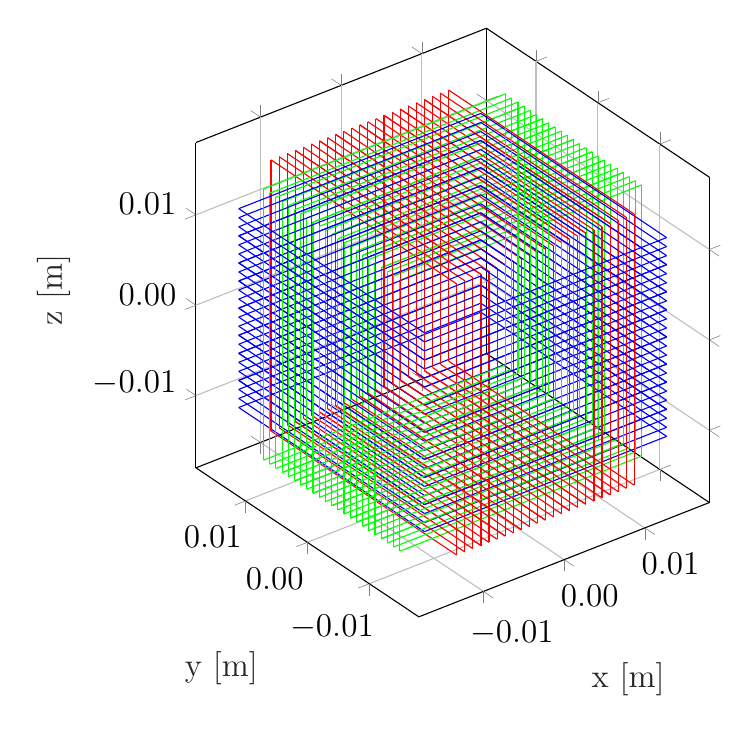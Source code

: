 % This file was created by matlab2tikz.
%
%The latest updates can be retrieved from
%  http://www.mathworks.com/matlabcentral/fileexchange/22022-matlab2tikz-matlab2tikz
%where you can also make suggestions and rate matlab2tikz.
%
\begin{tikzpicture}

\begin{axis}[%
width=3.19in,
height=3.566in,
at={(1.424in,0.481in)},
scaled ticks=false,
/pgf/number format/.cd,fixed,zerofill,precision=2,
plot box ratio=1 1 1,
xmin=-0.018,
xmax=0.018,
tick align=outside,
xlabel style={font=\color{white!15!black}},
xlabel={\large x [m]},
xtick = {-0.01,0,...,0.01},
ymin=-0.018,
ymax=0.018,
ytick = {-0.01,0,0.01},
ylabel style={font=\color{white!15!black}},
ylabel={\large y [m]},
zmin=-0.018,
zmax=0.018,
ztick = {-0.01,0,0.01},
zlabel style={font=\color{white!15!black}},
zlabel={\large z [m]},
tick label style={black, font=\large},
view={-37.5}{30},
axis background/.style={fill=white},
xmajorgrids,
ymajorgrids,
zmajorgrids
]
\addplot3 [color=red, mark=none, mark options={solid, red}]
 table[row sep=crcr] {%
-0.011	0.015	0.015\\
-0.011	-0.015	0.015\\
};
 \addplot3 [color=green, mark=none, mark options={solid, green}]
 table[row sep=crcr] {%
0.015	-0.011	0.015\\
-0.015	-0.011	0.015\\
};
 \addplot3 [color=blue, mark=none, mark options={solid, blue}]
 table[row sep=crcr] {%
0.015	0.015	-0.011\\
0.015	-0.015	-0.011\\
};
 \addplot3 [color=red, mark=none, mark options={solid, red}]
 table[row sep=crcr] {%
-0.011	-0.015	0.015\\
-0.011	-0.015	-0.015\\
};
 \addplot3 [color=green, mark=none, mark options={solid, green}]
 table[row sep=crcr] {%
-0.015	-0.011	0.015\\
-0.015	-0.011	-0.015\\
};
 \addplot3 [color=blue, mark=none, mark options={solid, blue}]
 table[row sep=crcr] {%
0.015	-0.015	-0.011\\
-0.015	-0.015	-0.011\\
};
 \addplot3 [color=red, mark=none, mark options={solid, red}]
 table[row sep=crcr] {%
-0.011	-0.015	-0.015\\
-0.011	0.015	-0.015\\
};
 \addplot3 [color=green, mark=none, mark options={solid, green}]
 table[row sep=crcr] {%
-0.015	-0.011	-0.015\\
0.015	-0.011	-0.015\\
};
 \addplot3 [color=blue, mark=none, mark options={solid, blue}]
 table[row sep=crcr] {%
-0.015	-0.015	-0.011\\
-0.015	0.015	-0.011\\
};
 \addplot3 [color=red, mark=none, mark options={solid, red}]
 table[row sep=crcr] {%
-0.011	0.015	-0.015\\
-0.011	0.015	0.015\\
};
 \addplot3 [color=green, mark=none, mark options={solid, green}]
 table[row sep=crcr] {%
0.015	-0.011	-0.015\\
0.015	-0.011	0.015\\
};
 \addplot3 [color=blue, mark=none, mark options={solid, blue}]
 table[row sep=crcr] {%
-0.015	0.015	-0.011\\
0.015	0.015	-0.011\\
};
 \addplot3 [color=red, mark=none, mark options={solid, red}]
 table[row sep=crcr] {%
-0.01	0.015	0.015\\
-0.01	-0.015	0.015\\
};
 \addplot3 [color=green, mark=none, mark options={solid, green}]
 table[row sep=crcr] {%
0.015	-0.01	0.015\\
-0.015	-0.01	0.015\\
};
 \addplot3 [color=blue, mark=none, mark options={solid, blue}]
 table[row sep=crcr] {%
0.015	0.015	-0.01\\
0.015	-0.015	-0.01\\
};
 \addplot3 [color=red, mark=none, mark options={solid, red}]
 table[row sep=crcr] {%
-0.01	-0.015	0.015\\
-0.01	-0.015	-0.015\\
};
 \addplot3 [color=green, mark=none, mark options={solid, green}]
 table[row sep=crcr] {%
-0.015	-0.01	0.015\\
-0.015	-0.01	-0.015\\
};
 \addplot3 [color=blue, mark=none, mark options={solid, blue}]
 table[row sep=crcr] {%
0.015	-0.015	-0.01\\
-0.015	-0.015	-0.01\\
};
 \addplot3 [color=red, mark=none, mark options={solid, red}]
 table[row sep=crcr] {%
-0.01	-0.015	-0.015\\
-0.01	0.015	-0.015\\
};
 \addplot3 [color=green, mark=none, mark options={solid, green}]
 table[row sep=crcr] {%
-0.015	-0.01	-0.015\\
0.015	-0.01	-0.015\\
};
 \addplot3 [color=blue, mark=none, mark options={solid, blue}]
 table[row sep=crcr] {%
-0.015	-0.015	-0.01\\
-0.015	0.015	-0.01\\
};
 \addplot3 [color=red, mark=none, mark options={solid, red}]
 table[row sep=crcr] {%
-0.01	0.015	-0.015\\
-0.01	0.015	0.015\\
};
 \addplot3 [color=green, mark=none, mark options={solid, green}]
 table[row sep=crcr] {%
0.015	-0.01	-0.015\\
0.015	-0.01	0.015\\
};
 \addplot3 [color=blue, mark=none, mark options={solid, blue}]
 table[row sep=crcr] {%
-0.015	0.015	-0.01\\
0.015	0.015	-0.01\\
};
 \addplot3 [color=red, mark=none, mark options={solid, red}]
 table[row sep=crcr] {%
-0.009	0.015	0.015\\
-0.009	-0.015	0.015\\
};
 \addplot3 [color=green, mark=none, mark options={solid, green}]
 table[row sep=crcr] {%
0.015	-0.009	0.015\\
-0.015	-0.009	0.015\\
};
 \addplot3 [color=blue, mark=none, mark options={solid, blue}]
 table[row sep=crcr] {%
0.015	0.015	-0.009\\
0.015	-0.015	-0.009\\
};
 \addplot3 [color=red, mark=none, mark options={solid, red}]
 table[row sep=crcr] {%
-0.009	-0.015	0.015\\
-0.009	-0.015	-0.015\\
};
 \addplot3 [color=green, mark=none, mark options={solid, green}]
 table[row sep=crcr] {%
-0.015	-0.009	0.015\\
-0.015	-0.009	-0.015\\
};
 \addplot3 [color=blue, mark=none, mark options={solid, blue}]
 table[row sep=crcr] {%
0.015	-0.015	-0.009\\
-0.015	-0.015	-0.009\\
};
 \addplot3 [color=red, mark=none, mark options={solid, red}]
 table[row sep=crcr] {%
-0.009	-0.015	-0.015\\
-0.009	0.015	-0.015\\
};
 \addplot3 [color=green, mark=none, mark options={solid, green}]
 table[row sep=crcr] {%
-0.015	-0.009	-0.015\\
0.015	-0.009	-0.015\\
};
 \addplot3 [color=blue, mark=none, mark options={solid, blue}]
 table[row sep=crcr] {%
-0.015	-0.015	-0.009\\
-0.015	0.015	-0.009\\
};
 \addplot3 [color=red, mark=none, mark options={solid, red}]
 table[row sep=crcr] {%
-0.009	0.015	-0.015\\
-0.009	0.015	0.015\\
};
 \addplot3 [color=green, mark=none, mark options={solid, green}]
 table[row sep=crcr] {%
0.015	-0.009	-0.015\\
0.015	-0.009	0.015\\
};
 \addplot3 [color=blue, mark=none, mark options={solid, blue}]
 table[row sep=crcr] {%
-0.015	0.015	-0.009\\
0.015	0.015	-0.009\\
};
 \addplot3 [color=red, mark=none, mark options={solid, red}]
 table[row sep=crcr] {%
-0.008	0.015	0.015\\
-0.008	-0.015	0.015\\
};
 \addplot3 [color=green, mark=none, mark options={solid, green}]
 table[row sep=crcr] {%
0.015	-0.008	0.015\\
-0.015	-0.008	0.015\\
};
 \addplot3 [color=blue, mark=none, mark options={solid, blue}]
 table[row sep=crcr] {%
0.015	0.015	-0.008\\
0.015	-0.015	-0.008\\
};
 \addplot3 [color=red, mark=none, mark options={solid, red}]
 table[row sep=crcr] {%
-0.008	-0.015	0.015\\
-0.008	-0.015	-0.015\\
};
 \addplot3 [color=green, mark=none, mark options={solid, green}]
 table[row sep=crcr] {%
-0.015	-0.008	0.015\\
-0.015	-0.008	-0.015\\
};
 \addplot3 [color=blue, mark=none, mark options={solid, blue}]
 table[row sep=crcr] {%
0.015	-0.015	-0.008\\
-0.015	-0.015	-0.008\\
};
 \addplot3 [color=red, mark=none, mark options={solid, red}]
 table[row sep=crcr] {%
-0.008	-0.015	-0.015\\
-0.008	0.015	-0.015\\
};
 \addplot3 [color=green, mark=none, mark options={solid, green}]
 table[row sep=crcr] {%
-0.015	-0.008	-0.015\\
0.015	-0.008	-0.015\\
};
 \addplot3 [color=blue, mark=none, mark options={solid, blue}]
 table[row sep=crcr] {%
-0.015	-0.015	-0.008\\
-0.015	0.015	-0.008\\
};
 \addplot3 [color=red, mark=none, mark options={solid, red}]
 table[row sep=crcr] {%
-0.008	0.015	-0.015\\
-0.008	0.015	0.015\\
};
 \addplot3 [color=green, mark=none, mark options={solid, green}]
 table[row sep=crcr] {%
0.015	-0.008	-0.015\\
0.015	-0.008	0.015\\
};
 \addplot3 [color=blue, mark=none, mark options={solid, blue}]
 table[row sep=crcr] {%
-0.015	0.015	-0.008\\
0.015	0.015	-0.008\\
};
 \addplot3 [color=red, mark=none, mark options={solid, red}]
 table[row sep=crcr] {%
-0.008	0.015	0.015\\
-0.008	-0.015	0.015\\
};
 \addplot3 [color=green, mark=none, mark options={solid, green}]
 table[row sep=crcr] {%
0.015	-0.008	0.015\\
-0.015	-0.008	0.015\\
};
 \addplot3 [color=blue, mark=none, mark options={solid, blue}]
 table[row sep=crcr] {%
0.015	0.015	-0.008\\
0.015	-0.015	-0.008\\
};
 \addplot3 [color=red, mark=none, mark options={solid, red}]
 table[row sep=crcr] {%
-0.008	-0.015	0.015\\
-0.008	-0.015	-0.015\\
};
 \addplot3 [color=green, mark=none, mark options={solid, green}]
 table[row sep=crcr] {%
-0.015	-0.008	0.015\\
-0.015	-0.008	-0.015\\
};
 \addplot3 [color=blue, mark=none, mark options={solid, blue}]
 table[row sep=crcr] {%
0.015	-0.015	-0.008\\
-0.015	-0.015	-0.008\\
};
 \addplot3 [color=red, mark=none, mark options={solid, red}]
 table[row sep=crcr] {%
-0.008	-0.015	-0.015\\
-0.008	0.015	-0.015\\
};
 \addplot3 [color=green, mark=none, mark options={solid, green}]
 table[row sep=crcr] {%
-0.015	-0.008	-0.015\\
0.015	-0.008	-0.015\\
};
 \addplot3 [color=blue, mark=none, mark options={solid, blue}]
 table[row sep=crcr] {%
-0.015	-0.015	-0.008\\
-0.015	0.015	-0.008\\
};
 \addplot3 [color=red, mark=none, mark options={solid, red}]
 table[row sep=crcr] {%
-0.008	0.015	-0.015\\
-0.008	0.015	0.015\\
};
 \addplot3 [color=green, mark=none, mark options={solid, green}]
 table[row sep=crcr] {%
0.015	-0.008	-0.015\\
0.015	-0.008	0.015\\
};
 \addplot3 [color=blue, mark=none, mark options={solid, blue}]
 table[row sep=crcr] {%
-0.015	0.015	-0.008\\
0.015	0.015	-0.008\\
};
 \addplot3 [color=red, mark=none, mark options={solid, red}]
 table[row sep=crcr] {%
-0.007	0.015	0.015\\
-0.007	-0.015	0.015\\
};
 \addplot3 [color=green, mark=none, mark options={solid, green}]
 table[row sep=crcr] {%
0.015	-0.007	0.015\\
-0.015	-0.007	0.015\\
};
 \addplot3 [color=blue, mark=none, mark options={solid, blue}]
 table[row sep=crcr] {%
0.015	0.015	-0.007\\
0.015	-0.015	-0.007\\
};
 \addplot3 [color=red, mark=none, mark options={solid, red}]
 table[row sep=crcr] {%
-0.007	-0.015	0.015\\
-0.007	-0.015	-0.015\\
};
 \addplot3 [color=green, mark=none, mark options={solid, green}]
 table[row sep=crcr] {%
-0.015	-0.007	0.015\\
-0.015	-0.007	-0.015\\
};
 \addplot3 [color=blue, mark=none, mark options={solid, blue}]
 table[row sep=crcr] {%
0.015	-0.015	-0.007\\
-0.015	-0.015	-0.007\\
};
 \addplot3 [color=red, mark=none, mark options={solid, red}]
 table[row sep=crcr] {%
-0.007	-0.015	-0.015\\
-0.007	0.015	-0.015\\
};
 \addplot3 [color=green, mark=none, mark options={solid, green}]
 table[row sep=crcr] {%
-0.015	-0.007	-0.015\\
0.015	-0.007	-0.015\\
};
 \addplot3 [color=blue, mark=none, mark options={solid, blue}]
 table[row sep=crcr] {%
-0.015	-0.015	-0.007\\
-0.015	0.015	-0.007\\
};
 \addplot3 [color=red, mark=none, mark options={solid, red}]
 table[row sep=crcr] {%
-0.007	0.015	-0.015\\
-0.007	0.015	0.015\\
};
 \addplot3 [color=green, mark=none, mark options={solid, green}]
 table[row sep=crcr] {%
0.015	-0.007	-0.015\\
0.015	-0.007	0.015\\
};
 \addplot3 [color=blue, mark=none, mark options={solid, blue}]
 table[row sep=crcr] {%
-0.015	0.015	-0.007\\
0.015	0.015	-0.007\\
};
 \addplot3 [color=red, mark=none, mark options={solid, red}]
 table[row sep=crcr] {%
-0.006	0.015	0.015\\
-0.006	-0.015	0.015\\
};
 \addplot3 [color=green, mark=none, mark options={solid, green}]
 table[row sep=crcr] {%
0.015	-0.006	0.015\\
-0.015	-0.006	0.015\\
};
 \addplot3 [color=blue, mark=none, mark options={solid, blue}]
 table[row sep=crcr] {%
0.015	0.015	-0.006\\
0.015	-0.015	-0.006\\
};
 \addplot3 [color=red, mark=none, mark options={solid, red}]
 table[row sep=crcr] {%
-0.006	-0.015	0.015\\
-0.006	-0.015	-0.015\\
};
 \addplot3 [color=green, mark=none, mark options={solid, green}]
 table[row sep=crcr] {%
-0.015	-0.006	0.015\\
-0.015	-0.006	-0.015\\
};
 \addplot3 [color=blue, mark=none, mark options={solid, blue}]
 table[row sep=crcr] {%
0.015	-0.015	-0.006\\
-0.015	-0.015	-0.006\\
};
 \addplot3 [color=red, mark=none, mark options={solid, red}]
 table[row sep=crcr] {%
-0.006	-0.015	-0.015\\
-0.006	0.015	-0.015\\
};
 \addplot3 [color=green, mark=none, mark options={solid, green}]
 table[row sep=crcr] {%
-0.015	-0.006	-0.015\\
0.015	-0.006	-0.015\\
};
 \addplot3 [color=blue, mark=none, mark options={solid, blue}]
 table[row sep=crcr] {%
-0.015	-0.015	-0.006\\
-0.015	0.015	-0.006\\
};
 \addplot3 [color=red, mark=none, mark options={solid, red}]
 table[row sep=crcr] {%
-0.006	0.015	-0.015\\
-0.006	0.015	0.015\\
};
 \addplot3 [color=green, mark=none, mark options={solid, green}]
 table[row sep=crcr] {%
0.015	-0.006	-0.015\\
0.015	-0.006	0.015\\
};
 \addplot3 [color=blue, mark=none, mark options={solid, blue}]
 table[row sep=crcr] {%
-0.015	0.015	-0.006\\
0.015	0.015	-0.006\\
};
 \addplot3 [color=red, mark=none, mark options={solid, red}]
 table[row sep=crcr] {%
-0.005	0.015	0.015\\
-0.005	-0.015	0.015\\
};
 \addplot3 [color=green, mark=none, mark options={solid, green}]
 table[row sep=crcr] {%
0.015	-0.005	0.015\\
-0.015	-0.005	0.015\\
};
 \addplot3 [color=blue, mark=none, mark options={solid, blue}]
 table[row sep=crcr] {%
0.015	0.015	-0.005\\
0.015	-0.015	-0.005\\
};
 \addplot3 [color=red, mark=none, mark options={solid, red}]
 table[row sep=crcr] {%
-0.005	-0.015	0.015\\
-0.005	-0.015	-0.015\\
};
 \addplot3 [color=green, mark=none, mark options={solid, green}]
 table[row sep=crcr] {%
-0.015	-0.005	0.015\\
-0.015	-0.005	-0.015\\
};
 \addplot3 [color=blue, mark=none, mark options={solid, blue}]
 table[row sep=crcr] {%
0.015	-0.015	-0.005\\
-0.015	-0.015	-0.005\\
};
 \addplot3 [color=red, mark=none, mark options={solid, red}]
 table[row sep=crcr] {%
-0.005	-0.015	-0.015\\
-0.005	0.015	-0.015\\
};
 \addplot3 [color=green, mark=none, mark options={solid, green}]
 table[row sep=crcr] {%
-0.015	-0.005	-0.015\\
0.015	-0.005	-0.015\\
};
 \addplot3 [color=blue, mark=none, mark options={solid, blue}]
 table[row sep=crcr] {%
-0.015	-0.015	-0.005\\
-0.015	0.015	-0.005\\
};
 \addplot3 [color=red, mark=none, mark options={solid, red}]
 table[row sep=crcr] {%
-0.005	0.015	-0.015\\
-0.005	0.015	0.015\\
};
 \addplot3 [color=green, mark=none, mark options={solid, green}]
 table[row sep=crcr] {%
0.015	-0.005	-0.015\\
0.015	-0.005	0.015\\
};
 \addplot3 [color=blue, mark=none, mark options={solid, blue}]
 table[row sep=crcr] {%
-0.015	0.015	-0.005\\
0.015	0.015	-0.005\\
};
 \addplot3 [color=red, mark=none, mark options={solid, red}]
 table[row sep=crcr] {%
-0.005	0.015	0.015\\
-0.005	-0.015	0.015\\
};
 \addplot3 [color=green, mark=none, mark options={solid, green}]
 table[row sep=crcr] {%
0.015	-0.005	0.015\\
-0.015	-0.005	0.015\\
};
 \addplot3 [color=blue, mark=none, mark options={solid, blue}]
 table[row sep=crcr] {%
0.015	0.015	-0.005\\
0.015	-0.015	-0.005\\
};
 \addplot3 [color=red, mark=none, mark options={solid, red}]
 table[row sep=crcr] {%
-0.005	-0.015	0.015\\
-0.005	-0.015	-0.015\\
};
 \addplot3 [color=green, mark=none, mark options={solid, green}]
 table[row sep=crcr] {%
-0.015	-0.005	0.015\\
-0.015	-0.005	-0.015\\
};
 \addplot3 [color=blue, mark=none, mark options={solid, blue}]
 table[row sep=crcr] {%
0.015	-0.015	-0.005\\
-0.015	-0.015	-0.005\\
};
 \addplot3 [color=red, mark=none, mark options={solid, red}]
 table[row sep=crcr] {%
-0.005	-0.015	-0.015\\
-0.005	0.015	-0.015\\
};
 \addplot3 [color=green, mark=none, mark options={solid, green}]
 table[row sep=crcr] {%
-0.015	-0.005	-0.015\\
0.015	-0.005	-0.015\\
};
 \addplot3 [color=blue, mark=none, mark options={solid, blue}]
 table[row sep=crcr] {%
-0.015	-0.015	-0.005\\
-0.015	0.015	-0.005\\
};
 \addplot3 [color=red, mark=none, mark options={solid, red}]
 table[row sep=crcr] {%
-0.005	0.015	-0.015\\
-0.005	0.015	0.015\\
};
 \addplot3 [color=green, mark=none, mark options={solid, green}]
 table[row sep=crcr] {%
0.015	-0.005	-0.015\\
0.015	-0.005	0.015\\
};
 \addplot3 [color=blue, mark=none, mark options={solid, blue}]
 table[row sep=crcr] {%
-0.015	0.015	-0.005\\
0.015	0.015	-0.005\\
};
 \addplot3 [color=red, mark=none, mark options={solid, red}]
 table[row sep=crcr] {%
-0.004	0.015	0.015\\
-0.004	-0.015	0.015\\
};
 \addplot3 [color=green, mark=none, mark options={solid, green}]
 table[row sep=crcr] {%
0.015	-0.004	0.015\\
-0.015	-0.004	0.015\\
};
 \addplot3 [color=blue, mark=none, mark options={solid, blue}]
 table[row sep=crcr] {%
0.015	0.015	-0.004\\
0.015	-0.015	-0.004\\
};
 \addplot3 [color=red, mark=none, mark options={solid, red}]
 table[row sep=crcr] {%
-0.004	-0.015	0.015\\
-0.004	-0.015	-0.015\\
};
 \addplot3 [color=green, mark=none, mark options={solid, green}]
 table[row sep=crcr] {%
-0.015	-0.004	0.015\\
-0.015	-0.004	-0.015\\
};
 \addplot3 [color=blue, mark=none, mark options={solid, blue}]
 table[row sep=crcr] {%
0.015	-0.015	-0.004\\
-0.015	-0.015	-0.004\\
};
 \addplot3 [color=red, mark=none, mark options={solid, red}]
 table[row sep=crcr] {%
-0.004	-0.015	-0.015\\
-0.004	0.015	-0.015\\
};
 \addplot3 [color=green, mark=none, mark options={solid, green}]
 table[row sep=crcr] {%
-0.015	-0.004	-0.015\\
0.015	-0.004	-0.015\\
};
 \addplot3 [color=blue, mark=none, mark options={solid, blue}]
 table[row sep=crcr] {%
-0.015	-0.015	-0.004\\
-0.015	0.015	-0.004\\
};
 \addplot3 [color=red, mark=none, mark options={solid, red}]
 table[row sep=crcr] {%
-0.004	0.015	-0.015\\
-0.004	0.015	0.015\\
};
 \addplot3 [color=green, mark=none, mark options={solid, green}]
 table[row sep=crcr] {%
0.015	-0.004	-0.015\\
0.015	-0.004	0.015\\
};
 \addplot3 [color=blue, mark=none, mark options={solid, blue}]
 table[row sep=crcr] {%
-0.015	0.015	-0.004\\
0.015	0.015	-0.004\\
};
 \addplot3 [color=red, mark=none, mark options={solid, red}]
 table[row sep=crcr] {%
-0.003	0.015	0.015\\
-0.003	-0.015	0.015\\
};
 \addplot3 [color=green, mark=none, mark options={solid, green}]
 table[row sep=crcr] {%
0.015	-0.003	0.015\\
-0.015	-0.003	0.015\\
};
 \addplot3 [color=blue, mark=none, mark options={solid, blue}]
 table[row sep=crcr] {%
0.015	0.015	-0.003\\
0.015	-0.015	-0.003\\
};
 \addplot3 [color=red, mark=none, mark options={solid, red}]
 table[row sep=crcr] {%
-0.003	-0.015	0.015\\
-0.003	-0.015	-0.015\\
};
 \addplot3 [color=green, mark=none, mark options={solid, green}]
 table[row sep=crcr] {%
-0.015	-0.003	0.015\\
-0.015	-0.003	-0.015\\
};
 \addplot3 [color=blue, mark=none, mark options={solid, blue}]
 table[row sep=crcr] {%
0.015	-0.015	-0.003\\
-0.015	-0.015	-0.003\\
};
 \addplot3 [color=red, mark=none, mark options={solid, red}]
 table[row sep=crcr] {%
-0.003	-0.015	-0.015\\
-0.003	0.015	-0.015\\
};
 \addplot3 [color=green, mark=none, mark options={solid, green}]
 table[row sep=crcr] {%
-0.015	-0.003	-0.015\\
0.015	-0.003	-0.015\\
};
 \addplot3 [color=blue, mark=none, mark options={solid, blue}]
 table[row sep=crcr] {%
-0.015	-0.015	-0.003\\
-0.015	0.015	-0.003\\
};
 \addplot3 [color=red, mark=none, mark options={solid, red}]
 table[row sep=crcr] {%
-0.003	0.015	-0.015\\
-0.003	0.015	0.015\\
};
 \addplot3 [color=green, mark=none, mark options={solid, green}]
 table[row sep=crcr] {%
0.015	-0.003	-0.015\\
0.015	-0.003	0.015\\
};
 \addplot3 [color=blue, mark=none, mark options={solid, blue}]
 table[row sep=crcr] {%
-0.015	0.015	-0.003\\
0.015	0.015	-0.003\\
};
 \addplot3 [color=red, mark=none, mark options={solid, red}]
 table[row sep=crcr] {%
-0.003	0.015	0.015\\
-0.003	-0.015	0.015\\
};
 \addplot3 [color=green, mark=none, mark options={solid, green}]
 table[row sep=crcr] {%
0.015	-0.003	0.015\\
-0.015	-0.003	0.015\\
};
 \addplot3 [color=blue, mark=none, mark options={solid, blue}]
 table[row sep=crcr] {%
0.015	0.015	-0.003\\
0.015	-0.015	-0.003\\
};
 \addplot3 [color=red, mark=none, mark options={solid, red}]
 table[row sep=crcr] {%
-0.003	-0.015	0.015\\
-0.003	-0.015	-0.015\\
};
 \addplot3 [color=green, mark=none, mark options={solid, green}]
 table[row sep=crcr] {%
-0.015	-0.003	0.015\\
-0.015	-0.003	-0.015\\
};
 \addplot3 [color=blue, mark=none, mark options={solid, blue}]
 table[row sep=crcr] {%
0.015	-0.015	-0.003\\
-0.015	-0.015	-0.003\\
};
 \addplot3 [color=red, mark=none, mark options={solid, red}]
 table[row sep=crcr] {%
-0.003	-0.015	-0.015\\
-0.003	0.015	-0.015\\
};
 \addplot3 [color=green, mark=none, mark options={solid, green}]
 table[row sep=crcr] {%
-0.015	-0.003	-0.015\\
0.015	-0.003	-0.015\\
};
 \addplot3 [color=blue, mark=none, mark options={solid, blue}]
 table[row sep=crcr] {%
-0.015	-0.015	-0.003\\
-0.015	0.015	-0.003\\
};
 \addplot3 [color=red, mark=none, mark options={solid, red}]
 table[row sep=crcr] {%
-0.003	0.015	-0.015\\
-0.003	0.015	0.015\\
};
 \addplot3 [color=green, mark=none, mark options={solid, green}]
 table[row sep=crcr] {%
0.015	-0.003	-0.015\\
0.015	-0.003	0.015\\
};
 \addplot3 [color=blue, mark=none, mark options={solid, blue}]
 table[row sep=crcr] {%
-0.015	0.015	-0.003\\
0.015	0.015	-0.003\\
};
 \addplot3 [color=red, mark=none, mark options={solid, red}]
 table[row sep=crcr] {%
-0.002	0.015	0.015\\
-0.002	-0.015	0.015\\
};
 \addplot3 [color=green, mark=none, mark options={solid, green}]
 table[row sep=crcr] {%
0.015	-0.002	0.015\\
-0.015	-0.002	0.015\\
};
 \addplot3 [color=blue, mark=none, mark options={solid, blue}]
 table[row sep=crcr] {%
0.015	0.015	-0.002\\
0.015	-0.015	-0.002\\
};
 \addplot3 [color=red, mark=none, mark options={solid, red}]
 table[row sep=crcr] {%
-0.002	-0.015	0.015\\
-0.002	-0.015	-0.015\\
};
 \addplot3 [color=green, mark=none, mark options={solid, green}]
 table[row sep=crcr] {%
-0.015	-0.002	0.015\\
-0.015	-0.002	-0.015\\
};
 \addplot3 [color=blue, mark=none, mark options={solid, blue}]
 table[row sep=crcr] {%
0.015	-0.015	-0.002\\
-0.015	-0.015	-0.002\\
};
 \addplot3 [color=red, mark=none, mark options={solid, red}]
 table[row sep=crcr] {%
-0.002	-0.015	-0.015\\
-0.002	0.015	-0.015\\
};
 \addplot3 [color=green, mark=none, mark options={solid, green}]
 table[row sep=crcr] {%
-0.015	-0.002	-0.015\\
0.015	-0.002	-0.015\\
};
 \addplot3 [color=blue, mark=none, mark options={solid, blue}]
 table[row sep=crcr] {%
-0.015	-0.015	-0.002\\
-0.015	0.015	-0.002\\
};
 \addplot3 [color=red, mark=none, mark options={solid, red}]
 table[row sep=crcr] {%
-0.002	0.015	-0.015\\
-0.002	0.015	0.015\\
};
 \addplot3 [color=green, mark=none, mark options={solid, green}]
 table[row sep=crcr] {%
0.015	-0.002	-0.015\\
0.015	-0.002	0.015\\
};
 \addplot3 [color=blue, mark=none, mark options={solid, blue}]
 table[row sep=crcr] {%
-0.015	0.015	-0.002\\
0.015	0.015	-0.002\\
};
 \addplot3 [color=red, mark=none, mark options={solid, red}]
 table[row sep=crcr] {%
-0.001	0.015	0.015\\
-0.001	-0.015	0.015\\
};
 \addplot3 [color=green, mark=none, mark options={solid, green}]
 table[row sep=crcr] {%
0.015	-0.001	0.015\\
-0.015	-0.001	0.015\\
};
 \addplot3 [color=blue, mark=none, mark options={solid, blue}]
 table[row sep=crcr] {%
0.015	0.015	-0.001\\
0.015	-0.015	-0.001\\
};
 \addplot3 [color=red, mark=none, mark options={solid, red}]
 table[row sep=crcr] {%
-0.001	-0.015	0.015\\
-0.001	-0.015	-0.015\\
};
 \addplot3 [color=green, mark=none, mark options={solid, green}]
 table[row sep=crcr] {%
-0.015	-0.001	0.015\\
-0.015	-0.001	-0.015\\
};
 \addplot3 [color=blue, mark=none, mark options={solid, blue}]
 table[row sep=crcr] {%
0.015	-0.015	-0.001\\
-0.015	-0.015	-0.001\\
};
 \addplot3 [color=red, mark=none, mark options={solid, red}]
 table[row sep=crcr] {%
-0.001	-0.015	-0.015\\
-0.001	0.015	-0.015\\
};
 \addplot3 [color=green, mark=none, mark options={solid, green}]
 table[row sep=crcr] {%
-0.015	-0.001	-0.015\\
0.015	-0.001	-0.015\\
};
 \addplot3 [color=blue, mark=none, mark options={solid, blue}]
 table[row sep=crcr] {%
-0.015	-0.015	-0.001\\
-0.015	0.015	-0.001\\
};
 \addplot3 [color=red, mark=none, mark options={solid, red}]
 table[row sep=crcr] {%
-0.001	0.015	-0.015\\
-0.001	0.015	0.015\\
};
 \addplot3 [color=green, mark=none, mark options={solid, green}]
 table[row sep=crcr] {%
0.015	-0.001	-0.015\\
0.015	-0.001	0.015\\
};
 \addplot3 [color=blue, mark=none, mark options={solid, blue}]
 table[row sep=crcr] {%
-0.015	0.015	-0.001\\
0.015	0.015	-0.001\\
};
 \addplot3 [color=red, mark=none, mark options={solid, red}]
 table[row sep=crcr] {%
-0.0	0.015	0.015\\
-0.0	-0.015	0.015\\
};
 \addplot3 [color=green, mark=none, mark options={solid, green}]
 table[row sep=crcr] {%
0.015	-0.0	0.015\\
-0.015	-0.0	0.015\\
};
 \addplot3 [color=blue, mark=none, mark options={solid, blue}]
 table[row sep=crcr] {%
0.015	0.015	-0.0\\
0.015	-0.015	-0.0\\
};
 \addplot3 [color=red, mark=none, mark options={solid, red}]
 table[row sep=crcr] {%
-0.0	-0.015	0.015\\
-0.0	-0.015	-0.015\\
};
 \addplot3 [color=green, mark=none, mark options={solid, green}]
 table[row sep=crcr] {%
-0.015	-0.0	0.015\\
-0.015	-0.0	-0.015\\
};
 \addplot3 [color=blue, mark=none, mark options={solid, blue}]
 table[row sep=crcr] {%
0.015	-0.015	-0.0\\
-0.015	-0.015	-0.0\\
};
 \addplot3 [color=red, mark=none, mark options={solid, red}]
 table[row sep=crcr] {%
-0.0	-0.015	-0.015\\
-0.0	0.015	-0.015\\
};
 \addplot3 [color=green, mark=none, mark options={solid, green}]
 table[row sep=crcr] {%
-0.015	-0.0	-0.015\\
0.015	-0.0	-0.015\\
};
 \addplot3 [color=blue, mark=none, mark options={solid, blue}]
 table[row sep=crcr] {%
-0.015	-0.015	-0.0\\
-0.015	0.015	-0.0\\
};
 \addplot3 [color=red, mark=none, mark options={solid, red}]
 table[row sep=crcr] {%
-0.0	0.015	-0.015\\
-0.0	0.015	0.015\\
};
 \addplot3 [color=green, mark=none, mark options={solid, green}]
 table[row sep=crcr] {%
0.015	-0.0	-0.015\\
0.015	-0.0	0.015\\
};
 \addplot3 [color=blue, mark=none, mark options={solid, blue}]
 table[row sep=crcr] {%
-0.015	0.015	-0.0\\
0.015	0.015	-0.0\\
};
 \addplot3 [color=red, mark=none, mark options={solid, red}]
 table[row sep=crcr] {%
0.0	0.015	0.015\\
0.0	-0.015	0.015\\
};
 \addplot3 [color=green, mark=none, mark options={solid, green}]
 table[row sep=crcr] {%
0.015	0.0	0.015\\
-0.015	0.0	0.015\\
};
 \addplot3 [color=blue, mark=none, mark options={solid, blue}]
 table[row sep=crcr] {%
0.015	0.015	0.0\\
0.015	-0.015	0.0\\
};
 \addplot3 [color=red, mark=none, mark options={solid, red}]
 table[row sep=crcr] {%
0.0	-0.015	0.015\\
0.0	-0.015	-0.015\\
};
 \addplot3 [color=green, mark=none, mark options={solid, green}]
 table[row sep=crcr] {%
-0.015	0.0	0.015\\
-0.015	0.0	-0.015\\
};
 \addplot3 [color=blue, mark=none, mark options={solid, blue}]
 table[row sep=crcr] {%
0.015	-0.015	0.0\\
-0.015	-0.015	0.0\\
};
 \addplot3 [color=red, mark=none, mark options={solid, red}]
 table[row sep=crcr] {%
0.0	-0.015	-0.015\\
0.0	0.015	-0.015\\
};
 \addplot3 [color=green, mark=none, mark options={solid, green}]
 table[row sep=crcr] {%
-0.015	0.0	-0.015\\
0.015	0.0	-0.015\\
};
 \addplot3 [color=blue, mark=none, mark options={solid, blue}]
 table[row sep=crcr] {%
-0.015	-0.015	0.0\\
-0.015	0.015	0.0\\
};
 \addplot3 [color=red, mark=none, mark options={solid, red}]
 table[row sep=crcr] {%
0.0	0.015	-0.015\\
0.0	0.015	0.015\\
};
 \addplot3 [color=green, mark=none, mark options={solid, green}]
 table[row sep=crcr] {%
0.015	0.0	-0.015\\
0.015	0.0	0.015\\
};
 \addplot3 [color=blue, mark=none, mark options={solid, blue}]
 table[row sep=crcr] {%
-0.015	0.015	0.0\\
0.015	0.015	0.0\\
};
 \addplot3 [color=red, mark=none, mark options={solid, red}]
 table[row sep=crcr] {%
0.001	0.015	0.015\\
0.001	-0.015	0.015\\
};
 \addplot3 [color=green, mark=none, mark options={solid, green}]
 table[row sep=crcr] {%
0.015	0.001	0.015\\
-0.015	0.001	0.015\\
};
 \addplot3 [color=blue, mark=none, mark options={solid, blue}]
 table[row sep=crcr] {%
0.015	0.015	0.001\\
0.015	-0.015	0.001\\
};
 \addplot3 [color=red, mark=none, mark options={solid, red}]
 table[row sep=crcr] {%
0.001	-0.015	0.015\\
0.001	-0.015	-0.015\\
};
 \addplot3 [color=green, mark=none, mark options={solid, green}]
 table[row sep=crcr] {%
-0.015	0.001	0.015\\
-0.015	0.001	-0.015\\
};
 \addplot3 [color=blue, mark=none, mark options={solid, blue}]
 table[row sep=crcr] {%
0.015	-0.015	0.001\\
-0.015	-0.015	0.001\\
};
 \addplot3 [color=red, mark=none, mark options={solid, red}]
 table[row sep=crcr] {%
0.001	-0.015	-0.015\\
0.001	0.015	-0.015\\
};
 \addplot3 [color=green, mark=none, mark options={solid, green}]
 table[row sep=crcr] {%
-0.015	0.001	-0.015\\
0.015	0.001	-0.015\\
};
 \addplot3 [color=blue, mark=none, mark options={solid, blue}]
 table[row sep=crcr] {%
-0.015	-0.015	0.001\\
-0.015	0.015	0.001\\
};
 \addplot3 [color=red, mark=none, mark options={solid, red}]
 table[row sep=crcr] {%
0.001	0.015	-0.015\\
0.001	0.015	0.015\\
};
 \addplot3 [color=green, mark=none, mark options={solid, green}]
 table[row sep=crcr] {%
0.015	0.001	-0.015\\
0.015	0.001	0.015\\
};
 \addplot3 [color=blue, mark=none, mark options={solid, blue}]
 table[row sep=crcr] {%
-0.015	0.015	0.001\\
0.015	0.015	0.001\\
};
 \addplot3 [color=red, mark=none, mark options={solid, red}]
 table[row sep=crcr] {%
0.002	0.015	0.015\\
0.002	-0.015	0.015\\
};
 \addplot3 [color=green, mark=none, mark options={solid, green}]
 table[row sep=crcr] {%
0.015	0.002	0.015\\
-0.015	0.002	0.015\\
};
 \addplot3 [color=blue, mark=none, mark options={solid, blue}]
 table[row sep=crcr] {%
0.015	0.015	0.002\\
0.015	-0.015	0.002\\
};
 \addplot3 [color=red, mark=none, mark options={solid, red}]
 table[row sep=crcr] {%
0.002	-0.015	0.015\\
0.002	-0.015	-0.015\\
};
 \addplot3 [color=green, mark=none, mark options={solid, green}]
 table[row sep=crcr] {%
-0.015	0.002	0.015\\
-0.015	0.002	-0.015\\
};
 \addplot3 [color=blue, mark=none, mark options={solid, blue}]
 table[row sep=crcr] {%
0.015	-0.015	0.002\\
-0.015	-0.015	0.002\\
};
 \addplot3 [color=red, mark=none, mark options={solid, red}]
 table[row sep=crcr] {%
0.002	-0.015	-0.015\\
0.002	0.015	-0.015\\
};
 \addplot3 [color=green, mark=none, mark options={solid, green}]
 table[row sep=crcr] {%
-0.015	0.002	-0.015\\
0.015	0.002	-0.015\\
};
 \addplot3 [color=blue, mark=none, mark options={solid, blue}]
 table[row sep=crcr] {%
-0.015	-0.015	0.002\\
-0.015	0.015	0.002\\
};
 \addplot3 [color=red, mark=none, mark options={solid, red}]
 table[row sep=crcr] {%
0.002	0.015	-0.015\\
0.002	0.015	0.015\\
};
 \addplot3 [color=green, mark=none, mark options={solid, green}]
 table[row sep=crcr] {%
0.015	0.002	-0.015\\
0.015	0.002	0.015\\
};
 \addplot3 [color=blue, mark=none, mark options={solid, blue}]
 table[row sep=crcr] {%
-0.015	0.015	0.002\\
0.015	0.015	0.002\\
};
 \addplot3 [color=red, mark=none, mark options={solid, red}]
 table[row sep=crcr] {%
0.003	0.015	0.015\\
0.003	-0.015	0.015\\
};
 \addplot3 [color=green, mark=none, mark options={solid, green}]
 table[row sep=crcr] {%
0.015	0.003	0.015\\
-0.015	0.003	0.015\\
};
 \addplot3 [color=blue, mark=none, mark options={solid, blue}]
 table[row sep=crcr] {%
0.015	0.015	0.003\\
0.015	-0.015	0.003\\
};
 \addplot3 [color=red, mark=none, mark options={solid, red}]
 table[row sep=crcr] {%
0.003	-0.015	0.015\\
0.003	-0.015	-0.015\\
};
 \addplot3 [color=green, mark=none, mark options={solid, green}]
 table[row sep=crcr] {%
-0.015	0.003	0.015\\
-0.015	0.003	-0.015\\
};
 \addplot3 [color=blue, mark=none, mark options={solid, blue}]
 table[row sep=crcr] {%
0.015	-0.015	0.003\\
-0.015	-0.015	0.003\\
};
 \addplot3 [color=red, mark=none, mark options={solid, red}]
 table[row sep=crcr] {%
0.003	-0.015	-0.015\\
0.003	0.015	-0.015\\
};
 \addplot3 [color=green, mark=none, mark options={solid, green}]
 table[row sep=crcr] {%
-0.015	0.003	-0.015\\
0.015	0.003	-0.015\\
};
 \addplot3 [color=blue, mark=none, mark options={solid, blue}]
 table[row sep=crcr] {%
-0.015	-0.015	0.003\\
-0.015	0.015	0.003\\
};
 \addplot3 [color=red, mark=none, mark options={solid, red}]
 table[row sep=crcr] {%
0.003	0.015	-0.015\\
0.003	0.015	0.015\\
};
 \addplot3 [color=green, mark=none, mark options={solid, green}]
 table[row sep=crcr] {%
0.015	0.003	-0.015\\
0.015	0.003	0.015\\
};
 \addplot3 [color=blue, mark=none, mark options={solid, blue}]
 table[row sep=crcr] {%
-0.015	0.015	0.003\\
0.015	0.015	0.003\\
};
 \addplot3 [color=red, mark=none, mark options={solid, red}]
 table[row sep=crcr] {%
0.003	0.015	0.015\\
0.003	-0.015	0.015\\
};
 \addplot3 [color=green, mark=none, mark options={solid, green}]
 table[row sep=crcr] {%
0.015	0.003	0.015\\
-0.015	0.003	0.015\\
};
 \addplot3 [color=blue, mark=none, mark options={solid, blue}]
 table[row sep=crcr] {%
0.015	0.015	0.003\\
0.015	-0.015	0.003\\
};
 \addplot3 [color=red, mark=none, mark options={solid, red}]
 table[row sep=crcr] {%
0.003	-0.015	0.015\\
0.003	-0.015	-0.015\\
};
 \addplot3 [color=green, mark=none, mark options={solid, green}]
 table[row sep=crcr] {%
-0.015	0.003	0.015\\
-0.015	0.003	-0.015\\
};
 \addplot3 [color=blue, mark=none, mark options={solid, blue}]
 table[row sep=crcr] {%
0.015	-0.015	0.003\\
-0.015	-0.015	0.003\\
};
 \addplot3 [color=red, mark=none, mark options={solid, red}]
 table[row sep=crcr] {%
0.003	-0.015	-0.015\\
0.003	0.015	-0.015\\
};
 \addplot3 [color=green, mark=none, mark options={solid, green}]
 table[row sep=crcr] {%
-0.015	0.003	-0.015\\
0.015	0.003	-0.015\\
};
 \addplot3 [color=blue, mark=none, mark options={solid, blue}]
 table[row sep=crcr] {%
-0.015	-0.015	0.003\\
-0.015	0.015	0.003\\
};
 \addplot3 [color=red, mark=none, mark options={solid, red}]
 table[row sep=crcr] {%
0.003	0.015	-0.015\\
0.003	0.015	0.015\\
};
 \addplot3 [color=green, mark=none, mark options={solid, green}]
 table[row sep=crcr] {%
0.015	0.003	-0.015\\
0.015	0.003	0.015\\
};
 \addplot3 [color=blue, mark=none, mark options={solid, blue}]
 table[row sep=crcr] {%
-0.015	0.015	0.003\\
0.015	0.015	0.003\\
};
 \addplot3 [color=red, mark=none, mark options={solid, red}]
 table[row sep=crcr] {%
0.004	0.015	0.015\\
0.004	-0.015	0.015\\
};
 \addplot3 [color=green, mark=none, mark options={solid, green}]
 table[row sep=crcr] {%
0.015	0.004	0.015\\
-0.015	0.004	0.015\\
};
 \addplot3 [color=blue, mark=none, mark options={solid, blue}]
 table[row sep=crcr] {%
0.015	0.015	0.004\\
0.015	-0.015	0.004\\
};
 \addplot3 [color=red, mark=none, mark options={solid, red}]
 table[row sep=crcr] {%
0.004	-0.015	0.015\\
0.004	-0.015	-0.015\\
};
 \addplot3 [color=green, mark=none, mark options={solid, green}]
 table[row sep=crcr] {%
-0.015	0.004	0.015\\
-0.015	0.004	-0.015\\
};
 \addplot3 [color=blue, mark=none, mark options={solid, blue}]
 table[row sep=crcr] {%
0.015	-0.015	0.004\\
-0.015	-0.015	0.004\\
};
 \addplot3 [color=red, mark=none, mark options={solid, red}]
 table[row sep=crcr] {%
0.004	-0.015	-0.015\\
0.004	0.015	-0.015\\
};
 \addplot3 [color=green, mark=none, mark options={solid, green}]
 table[row sep=crcr] {%
-0.015	0.004	-0.015\\
0.015	0.004	-0.015\\
};
 \addplot3 [color=blue, mark=none, mark options={solid, blue}]
 table[row sep=crcr] {%
-0.015	-0.015	0.004\\
-0.015	0.015	0.004\\
};
 \addplot3 [color=red, mark=none, mark options={solid, red}]
 table[row sep=crcr] {%
0.004	0.015	-0.015\\
0.004	0.015	0.015\\
};
 \addplot3 [color=green, mark=none, mark options={solid, green}]
 table[row sep=crcr] {%
0.015	0.004	-0.015\\
0.015	0.004	0.015\\
};
 \addplot3 [color=blue, mark=none, mark options={solid, blue}]
 table[row sep=crcr] {%
-0.015	0.015	0.004\\
0.015	0.015	0.004\\
};
 \addplot3 [color=red, mark=none, mark options={solid, red}]
 table[row sep=crcr] {%
0.005	0.015	0.015\\
0.005	-0.015	0.015\\
};
 \addplot3 [color=green, mark=none, mark options={solid, green}]
 table[row sep=crcr] {%
0.015	0.005	0.015\\
-0.015	0.005	0.015\\
};
 \addplot3 [color=blue, mark=none, mark options={solid, blue}]
 table[row sep=crcr] {%
0.015	0.015	0.005\\
0.015	-0.015	0.005\\
};
 \addplot3 [color=red, mark=none, mark options={solid, red}]
 table[row sep=crcr] {%
0.005	-0.015	0.015\\
0.005	-0.015	-0.015\\
};
 \addplot3 [color=green, mark=none, mark options={solid, green}]
 table[row sep=crcr] {%
-0.015	0.005	0.015\\
-0.015	0.005	-0.015\\
};
 \addplot3 [color=blue, mark=none, mark options={solid, blue}]
 table[row sep=crcr] {%
0.015	-0.015	0.005\\
-0.015	-0.015	0.005\\
};
 \addplot3 [color=red, mark=none, mark options={solid, red}]
 table[row sep=crcr] {%
0.005	-0.015	-0.015\\
0.005	0.015	-0.015\\
};
 \addplot3 [color=green, mark=none, mark options={solid, green}]
 table[row sep=crcr] {%
-0.015	0.005	-0.015\\
0.015	0.005	-0.015\\
};
 \addplot3 [color=blue, mark=none, mark options={solid, blue}]
 table[row sep=crcr] {%
-0.015	-0.015	0.005\\
-0.015	0.015	0.005\\
};
 \addplot3 [color=red, mark=none, mark options={solid, red}]
 table[row sep=crcr] {%
0.005	0.015	-0.015\\
0.005	0.015	0.015\\
};
 \addplot3 [color=green, mark=none, mark options={solid, green}]
 table[row sep=crcr] {%
0.015	0.005	-0.015\\
0.015	0.005	0.015\\
};
 \addplot3 [color=blue, mark=none, mark options={solid, blue}]
 table[row sep=crcr] {%
-0.015	0.015	0.005\\
0.015	0.015	0.005\\
};
 \addplot3 [color=red, mark=none, mark options={solid, red}]
 table[row sep=crcr] {%
0.005	0.015	0.015\\
0.005	-0.015	0.015\\
};
 \addplot3 [color=green, mark=none, mark options={solid, green}]
 table[row sep=crcr] {%
0.015	0.005	0.015\\
-0.015	0.005	0.015\\
};
 \addplot3 [color=blue, mark=none, mark options={solid, blue}]
 table[row sep=crcr] {%
0.015	0.015	0.005\\
0.015	-0.015	0.005\\
};
 \addplot3 [color=red, mark=none, mark options={solid, red}]
 table[row sep=crcr] {%
0.005	-0.015	0.015\\
0.005	-0.015	-0.015\\
};
 \addplot3 [color=green, mark=none, mark options={solid, green}]
 table[row sep=crcr] {%
-0.015	0.005	0.015\\
-0.015	0.005	-0.015\\
};
 \addplot3 [color=blue, mark=none, mark options={solid, blue}]
 table[row sep=crcr] {%
0.015	-0.015	0.005\\
-0.015	-0.015	0.005\\
};
 \addplot3 [color=red, mark=none, mark options={solid, red}]
 table[row sep=crcr] {%
0.005	-0.015	-0.015\\
0.005	0.015	-0.015\\
};
 \addplot3 [color=green, mark=none, mark options={solid, green}]
 table[row sep=crcr] {%
-0.015	0.005	-0.015\\
0.015	0.005	-0.015\\
};
 \addplot3 [color=blue, mark=none, mark options={solid, blue}]
 table[row sep=crcr] {%
-0.015	-0.015	0.005\\
-0.015	0.015	0.005\\
};
 \addplot3 [color=red, mark=none, mark options={solid, red}]
 table[row sep=crcr] {%
0.005	0.015	-0.015\\
0.005	0.015	0.015\\
};
 \addplot3 [color=green, mark=none, mark options={solid, green}]
 table[row sep=crcr] {%
0.015	0.005	-0.015\\
0.015	0.005	0.015\\
};
 \addplot3 [color=blue, mark=none, mark options={solid, blue}]
 table[row sep=crcr] {%
-0.015	0.015	0.005\\
0.015	0.015	0.005\\
};
 \addplot3 [color=red, mark=none, mark options={solid, red}]
 table[row sep=crcr] {%
0.006	0.015	0.015\\
0.006	-0.015	0.015\\
};
 \addplot3 [color=green, mark=none, mark options={solid, green}]
 table[row sep=crcr] {%
0.015	0.006	0.015\\
-0.015	0.006	0.015\\
};
 \addplot3 [color=blue, mark=none, mark options={solid, blue}]
 table[row sep=crcr] {%
0.015	0.015	0.006\\
0.015	-0.015	0.006\\
};
 \addplot3 [color=red, mark=none, mark options={solid, red}]
 table[row sep=crcr] {%
0.006	-0.015	0.015\\
0.006	-0.015	-0.015\\
};
 \addplot3 [color=green, mark=none, mark options={solid, green}]
 table[row sep=crcr] {%
-0.015	0.006	0.015\\
-0.015	0.006	-0.015\\
};
 \addplot3 [color=blue, mark=none, mark options={solid, blue}]
 table[row sep=crcr] {%
0.015	-0.015	0.006\\
-0.015	-0.015	0.006\\
};
 \addplot3 [color=red, mark=none, mark options={solid, red}]
 table[row sep=crcr] {%
0.006	-0.015	-0.015\\
0.006	0.015	-0.015\\
};
 \addplot3 [color=green, mark=none, mark options={solid, green}]
 table[row sep=crcr] {%
-0.015	0.006	-0.015\\
0.015	0.006	-0.015\\
};
 \addplot3 [color=blue, mark=none, mark options={solid, blue}]
 table[row sep=crcr] {%
-0.015	-0.015	0.006\\
-0.015	0.015	0.006\\
};
 \addplot3 [color=red, mark=none, mark options={solid, red}]
 table[row sep=crcr] {%
0.006	0.015	-0.015\\
0.006	0.015	0.015\\
};
 \addplot3 [color=green, mark=none, mark options={solid, green}]
 table[row sep=crcr] {%
0.015	0.006	-0.015\\
0.015	0.006	0.015\\
};
 \addplot3 [color=blue, mark=none, mark options={solid, blue}]
 table[row sep=crcr] {%
-0.015	0.015	0.006\\
0.015	0.015	0.006\\
};
 \addplot3 [color=red, mark=none, mark options={solid, red}]
 table[row sep=crcr] {%
0.007	0.015	0.015\\
0.007	-0.015	0.015\\
};
 \addplot3 [color=green, mark=none, mark options={solid, green}]
 table[row sep=crcr] {%
0.015	0.007	0.015\\
-0.015	0.007	0.015\\
};
 \addplot3 [color=blue, mark=none, mark options={solid, blue}]
 table[row sep=crcr] {%
0.015	0.015	0.007\\
0.015	-0.015	0.007\\
};
 \addplot3 [color=red, mark=none, mark options={solid, red}]
 table[row sep=crcr] {%
0.007	-0.015	0.015\\
0.007	-0.015	-0.015\\
};
 \addplot3 [color=green, mark=none, mark options={solid, green}]
 table[row sep=crcr] {%
-0.015	0.007	0.015\\
-0.015	0.007	-0.015\\
};
 \addplot3 [color=blue, mark=none, mark options={solid, blue}]
 table[row sep=crcr] {%
0.015	-0.015	0.007\\
-0.015	-0.015	0.007\\
};
 \addplot3 [color=red, mark=none, mark options={solid, red}]
 table[row sep=crcr] {%
0.007	-0.015	-0.015\\
0.007	0.015	-0.015\\
};
 \addplot3 [color=green, mark=none, mark options={solid, green}]
 table[row sep=crcr] {%
-0.015	0.007	-0.015\\
0.015	0.007	-0.015\\
};
 \addplot3 [color=blue, mark=none, mark options={solid, blue}]
 table[row sep=crcr] {%
-0.015	-0.015	0.007\\
-0.015	0.015	0.007\\
};
 \addplot3 [color=red, mark=none, mark options={solid, red}]
 table[row sep=crcr] {%
0.007	0.015	-0.015\\
0.007	0.015	0.015\\
};
 \addplot3 [color=green, mark=none, mark options={solid, green}]
 table[row sep=crcr] {%
0.015	0.007	-0.015\\
0.015	0.007	0.015\\
};
 \addplot3 [color=blue, mark=none, mark options={solid, blue}]
 table[row sep=crcr] {%
-0.015	0.015	0.007\\
0.015	0.015	0.007\\
};
 \addplot3 [color=red, mark=none, mark options={solid, red}]
 table[row sep=crcr] {%
0.008	0.015	0.015\\
0.008	-0.015	0.015\\
};
 \addplot3 [color=green, mark=none, mark options={solid, green}]
 table[row sep=crcr] {%
0.015	0.008	0.015\\
-0.015	0.008	0.015\\
};
 \addplot3 [color=blue, mark=none, mark options={solid, blue}]
 table[row sep=crcr] {%
0.015	0.015	0.008\\
0.015	-0.015	0.008\\
};
 \addplot3 [color=red, mark=none, mark options={solid, red}]
 table[row sep=crcr] {%
0.008	-0.015	0.015\\
0.008	-0.015	-0.015\\
};
 \addplot3 [color=green, mark=none, mark options={solid, green}]
 table[row sep=crcr] {%
-0.015	0.008	0.015\\
-0.015	0.008	-0.015\\
};
 \addplot3 [color=blue, mark=none, mark options={solid, blue}]
 table[row sep=crcr] {%
0.015	-0.015	0.008\\
-0.015	-0.015	0.008\\
};
 \addplot3 [color=red, mark=none, mark options={solid, red}]
 table[row sep=crcr] {%
0.008	-0.015	-0.015\\
0.008	0.015	-0.015\\
};
 \addplot3 [color=green, mark=none, mark options={solid, green}]
 table[row sep=crcr] {%
-0.015	0.008	-0.015\\
0.015	0.008	-0.015\\
};
 \addplot3 [color=blue, mark=none, mark options={solid, blue}]
 table[row sep=crcr] {%
-0.015	-0.015	0.008\\
-0.015	0.015	0.008\\
};
 \addplot3 [color=red, mark=none, mark options={solid, red}]
 table[row sep=crcr] {%
0.008	0.015	-0.015\\
0.008	0.015	0.015\\
};
 \addplot3 [color=green, mark=none, mark options={solid, green}]
 table[row sep=crcr] {%
0.015	0.008	-0.015\\
0.015	0.008	0.015\\
};
 \addplot3 [color=blue, mark=none, mark options={solid, blue}]
 table[row sep=crcr] {%
-0.015	0.015	0.008\\
0.015	0.015	0.008\\
};
 \addplot3 [color=red, mark=none, mark options={solid, red}]
 table[row sep=crcr] {%
0.008	0.015	0.015\\
0.008	-0.015	0.015\\
};
 \addplot3 [color=green, mark=none, mark options={solid, green}]
 table[row sep=crcr] {%
0.015	0.008	0.015\\
-0.015	0.008	0.015\\
};
 \addplot3 [color=blue, mark=none, mark options={solid, blue}]
 table[row sep=crcr] {%
0.015	0.015	0.008\\
0.015	-0.015	0.008\\
};
 \addplot3 [color=red, mark=none, mark options={solid, red}]
 table[row sep=crcr] {%
0.008	-0.015	0.015\\
0.008	-0.015	-0.015\\
};
 \addplot3 [color=green, mark=none, mark options={solid, green}]
 table[row sep=crcr] {%
-0.015	0.008	0.015\\
-0.015	0.008	-0.015\\
};
 \addplot3 [color=blue, mark=none, mark options={solid, blue}]
 table[row sep=crcr] {%
0.015	-0.015	0.008\\
-0.015	-0.015	0.008\\
};
 \addplot3 [color=red, mark=none, mark options={solid, red}]
 table[row sep=crcr] {%
0.008	-0.015	-0.015\\
0.008	0.015	-0.015\\
};
 \addplot3 [color=green, mark=none, mark options={solid, green}]
 table[row sep=crcr] {%
-0.015	0.008	-0.015\\
0.015	0.008	-0.015\\
};
 \addplot3 [color=blue, mark=none, mark options={solid, blue}]
 table[row sep=crcr] {%
-0.015	-0.015	0.008\\
-0.015	0.015	0.008\\
};
 \addplot3 [color=red, mark=none, mark options={solid, red}]
 table[row sep=crcr] {%
0.008	0.015	-0.015\\
0.008	0.015	0.015\\
};
 \addplot3 [color=green, mark=none, mark options={solid, green}]
 table[row sep=crcr] {%
0.015	0.008	-0.015\\
0.015	0.008	0.015\\
};
 \addplot3 [color=blue, mark=none, mark options={solid, blue}]
 table[row sep=crcr] {%
-0.015	0.015	0.008\\
0.015	0.015	0.008\\
};
 \addplot3 [color=red, mark=none, mark options={solid, red}]
 table[row sep=crcr] {%
0.009	0.015	0.015\\
0.009	-0.015	0.015\\
};
 \addplot3 [color=green, mark=none, mark options={solid, green}]
 table[row sep=crcr] {%
0.015	0.009	0.015\\
-0.015	0.009	0.015\\
};
 \addplot3 [color=blue, mark=none, mark options={solid, blue}]
 table[row sep=crcr] {%
0.015	0.015	0.009\\
0.015	-0.015	0.009\\
};
 \addplot3 [color=red, mark=none, mark options={solid, red}]
 table[row sep=crcr] {%
0.009	-0.015	0.015\\
0.009	-0.015	-0.015\\
};
 \addplot3 [color=green, mark=none, mark options={solid, green}]
 table[row sep=crcr] {%
-0.015	0.009	0.015\\
-0.015	0.009	-0.015\\
};
 \addplot3 [color=blue, mark=none, mark options={solid, blue}]
 table[row sep=crcr] {%
0.015	-0.015	0.009\\
-0.015	-0.015	0.009\\
};
 \addplot3 [color=red, mark=none, mark options={solid, red}]
 table[row sep=crcr] {%
0.009	-0.015	-0.015\\
0.009	0.015	-0.015\\
};
 \addplot3 [color=green, mark=none, mark options={solid, green}]
 table[row sep=crcr] {%
-0.015	0.009	-0.015\\
0.015	0.009	-0.015\\
};
 \addplot3 [color=blue, mark=none, mark options={solid, blue}]
 table[row sep=crcr] {%
-0.015	-0.015	0.009\\
-0.015	0.015	0.009\\
};
 \addplot3 [color=red, mark=none, mark options={solid, red}]
 table[row sep=crcr] {%
0.009	0.015	-0.015\\
0.009	0.015	0.015\\
};
 \addplot3 [color=green, mark=none, mark options={solid, green}]
 table[row sep=crcr] {%
0.015	0.009	-0.015\\
0.015	0.009	0.015\\
};
 \addplot3 [color=blue, mark=none, mark options={solid, blue}]
 table[row sep=crcr] {%
-0.015	0.015	0.009\\
0.015	0.015	0.009\\
};
 \addplot3 [color=red, mark=none, mark options={solid, red}]
 table[row sep=crcr] {%
0.01	0.015	0.015\\
0.01	-0.015	0.015\\
};
 \addplot3 [color=green, mark=none, mark options={solid, green}]
 table[row sep=crcr] {%
0.015	0.01	0.015\\
-0.015	0.01	0.015\\
};
 \addplot3 [color=blue, mark=none, mark options={solid, blue}]
 table[row sep=crcr] {%
0.015	0.015	0.01\\
0.015	-0.015	0.01\\
};
 \addplot3 [color=red, mark=none, mark options={solid, red}]
 table[row sep=crcr] {%
0.01	-0.015	0.015\\
0.01	-0.015	-0.015\\
};
 \addplot3 [color=green, mark=none, mark options={solid, green}]
 table[row sep=crcr] {%
-0.015	0.01	0.015\\
-0.015	0.01	-0.015\\
};
 \addplot3 [color=blue, mark=none, mark options={solid, blue}]
 table[row sep=crcr] {%
0.015	-0.015	0.01\\
-0.015	-0.015	0.01\\
};
 \addplot3 [color=red, mark=none, mark options={solid, red}]
 table[row sep=crcr] {%
0.01	-0.015	-0.015\\
0.01	0.015	-0.015\\
};
 \addplot3 [color=green, mark=none, mark options={solid, green}]
 table[row sep=crcr] {%
-0.015	0.01	-0.015\\
0.015	0.01	-0.015\\
};
 \addplot3 [color=blue, mark=none, mark options={solid, blue}]
 table[row sep=crcr] {%
-0.015	-0.015	0.01\\
-0.015	0.015	0.01\\
};
 \addplot3 [color=red, mark=none, mark options={solid, red}]
 table[row sep=crcr] {%
0.01	0.015	-0.015\\
0.01	0.015	0.015\\
};
 \addplot3 [color=green, mark=none, mark options={solid, green}]
 table[row sep=crcr] {%
0.015	0.01	-0.015\\
0.015	0.01	0.015\\
};
 \addplot3 [color=blue, mark=none, mark options={solid, blue}]
 table[row sep=crcr] {%
-0.015	0.015	0.01\\
0.015	0.015	0.01\\
};
 \addplot3 [color=red, mark=none, mark options={solid, red}]
 table[row sep=crcr] {%
0.011	0.015	0.015\\
0.011	-0.015	0.015\\
};
 \addplot3 [color=green, mark=none, mark options={solid, green}]
 table[row sep=crcr] {%
0.015	0.011	0.015\\
-0.015	0.011	0.015\\
};
 \addplot3 [color=blue, mark=none, mark options={solid, blue}]
 table[row sep=crcr] {%
0.015	0.015	0.011\\
0.015	-0.015	0.011\\
};
 \addplot3 [color=red, mark=none, mark options={solid, red}]
 table[row sep=crcr] {%
0.011	-0.015	0.015\\
0.011	-0.015	-0.015\\
};
 \addplot3 [color=green, mark=none, mark options={solid, green}]
 table[row sep=crcr] {%
-0.015	0.011	0.015\\
-0.015	0.011	-0.015\\
};
 \addplot3 [color=blue, mark=none, mark options={solid, blue}]
 table[row sep=crcr] {%
0.015	-0.015	0.011\\
-0.015	-0.015	0.011\\
};
 \addplot3 [color=red, mark=none, mark options={solid, red}]
 table[row sep=crcr] {%
0.011	-0.015	-0.015\\
0.011	0.015	-0.015\\
};
 \addplot3 [color=green, mark=none, mark options={solid, green}]
 table[row sep=crcr] {%
-0.015	0.011	-0.015\\
0.015	0.011	-0.015\\
};
 \addplot3 [color=blue, mark=none, mark options={solid, blue}]
 table[row sep=crcr] {%
-0.015	-0.015	0.011\\
-0.015	0.015	0.011\\
};
 \addplot3 [color=red, mark=none, mark options={solid, red}]
 table[row sep=crcr] {%
0.011	0.015	-0.015\\
0.011	0.015	0.015\\
};
 \addplot3 [color=green, mark=none, mark options={solid, green}]
 table[row sep=crcr] {%
0.015	0.011	-0.015\\
0.015	0.011	0.015\\
};
 \addplot3 [color=blue, mark=none, mark options={solid, blue}]
 table[row sep=crcr] {%
-0.015	0.015	0.011\\
0.015	0.015	0.011\\
};
 \end{axis}
\end{tikzpicture}%